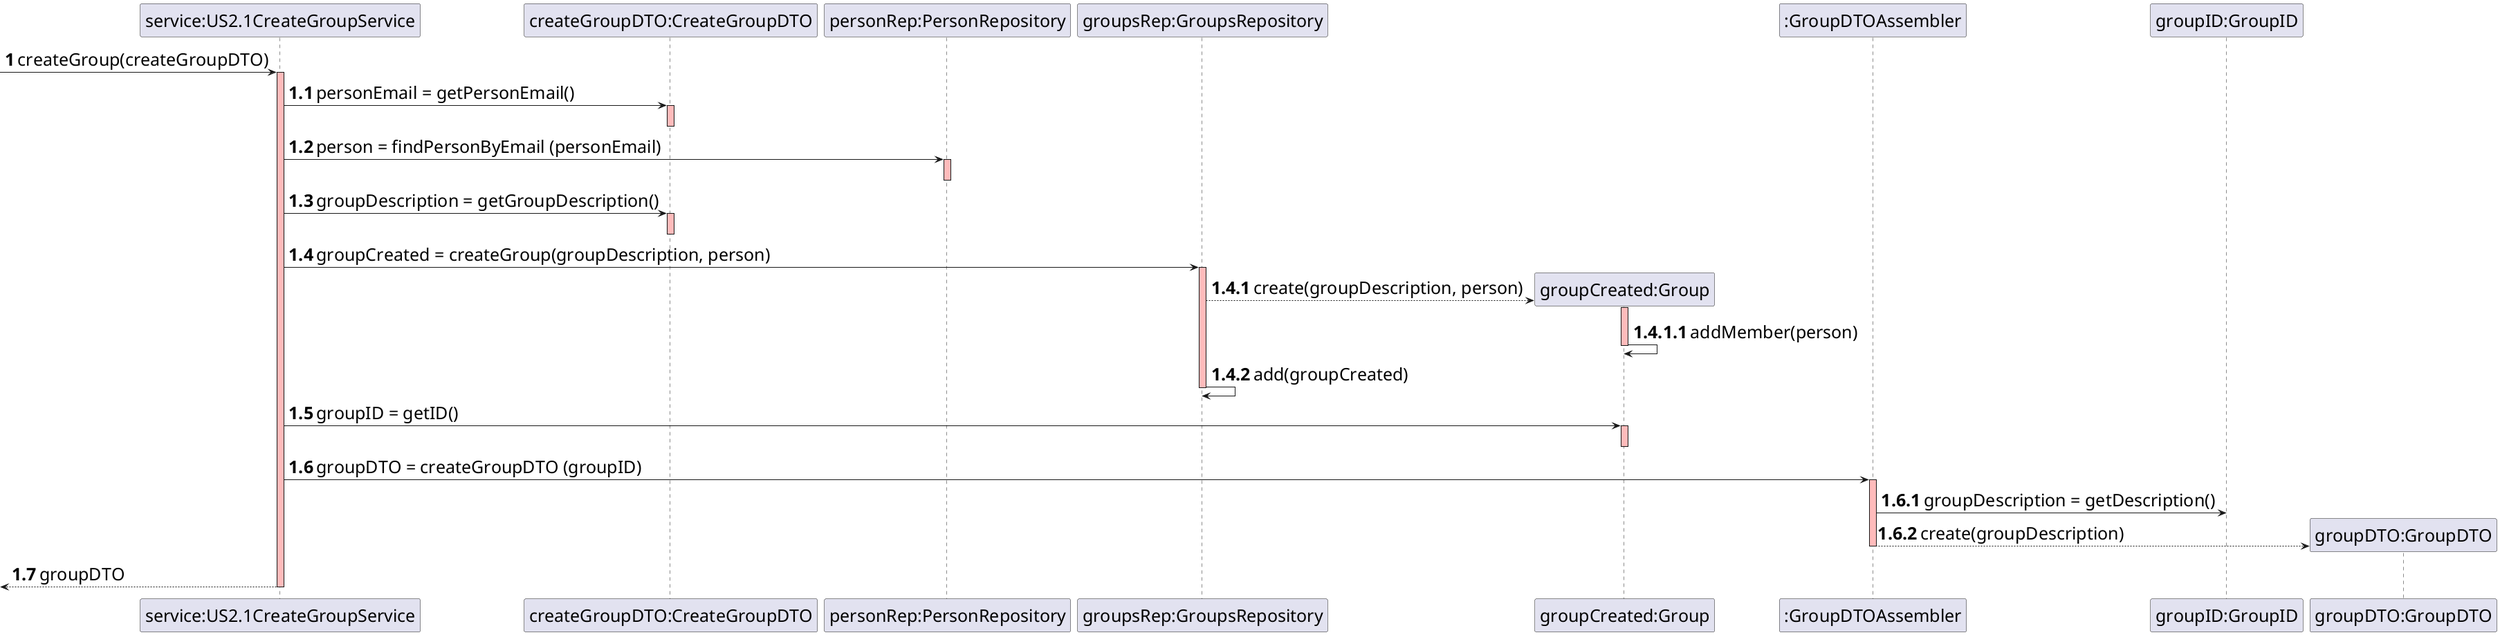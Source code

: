 @startuml
skinparam DefaultFontSize 25

autonumber
 -> "service:US2.1CreateGroupService" : createGroup(createGroupDTO)

autonumber 1.1
activate "service:US2.1CreateGroupService" #FFBBBB
"service:US2.1CreateGroupService" -> "createGroupDTO:CreateGroupDTO" : personEmail = getPersonEmail()
activate "createGroupDTO:CreateGroupDTO" #FFBBBB
deactivate "createGroupDTO:CreateGroupDTO"

"service:US2.1CreateGroupService" -> "personRep:PersonRepository" : person = findPersonByEmail (personEmail)
activate "personRep:PersonRepository" #FFBBBB
deactivate "personRep:PersonRepository"

"service:US2.1CreateGroupService" -> "createGroupDTO:CreateGroupDTO" : groupDescription = getGroupDescription()
activate "createGroupDTO:CreateGroupDTO" #FFBBBB
deactivate "createGroupDTO:CreateGroupDTO"

"service:US2.1CreateGroupService" -> "groupsRep:GroupsRepository" : groupCreated = createGroup(groupDescription, person)
activate "groupsRep:GroupsRepository" #FFBBBB

autonumber 1.4.1
create "groupCreated:Group"
"groupsRep:GroupsRepository" --> "groupCreated:Group" : create(groupDescription, person)

activate "groupCreated:Group" #FFBBBB
autonumber 1.4.1.1
"groupCreated:Group" -> "groupCreated:Group" : addMember(person)
deactivate "groupCreated:Group"

autonumber 1.4.2
"groupsRep:GroupsRepository" -> "groupsRep:GroupsRepository" :add(groupCreated)
deactivate "groupsRep:GroupsRepository"

autonumber 1.5

"service:US2.1CreateGroupService" -> "groupCreated:Group" : groupID = getID()
activate "groupCreated:Group" #FFBBBB
deactivate "groupCreated:Group"

"service:US2.1CreateGroupService" -> ":GroupDTOAssembler" : groupDTO = createGroupDTO (groupID)

autonumber 1.6.1
activate ":GroupDTOAssembler" #FFBBBB
":GroupDTOAssembler" -> "groupID:GroupID" : groupDescription = getDescription()

create "groupDTO:GroupDTO"
":GroupDTOAssembler" --> "groupDTO:GroupDTO" : create(groupDescription)
deactivate ":GroupDTOAssembler"

autonumber 1.7
<-- "service:US2.1CreateGroupService" : groupDTO
deactivate "service:US2.1CreateGroupService"
@enduml